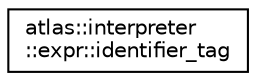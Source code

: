 digraph "Graphical Class Hierarchy"
{
  edge [fontname="Helvetica",fontsize="10",labelfontname="Helvetica",labelfontsize="10"];
  node [fontname="Helvetica",fontsize="10",shape=record];
  rankdir="LR";
  Node1 [label="atlas::interpreter\l::expr::identifier_tag",height=0.2,width=0.4,color="black", fillcolor="white", style="filled",URL="$structatlas_1_1interpreter_1_1expr_1_1identifier__tag.html"];
}
